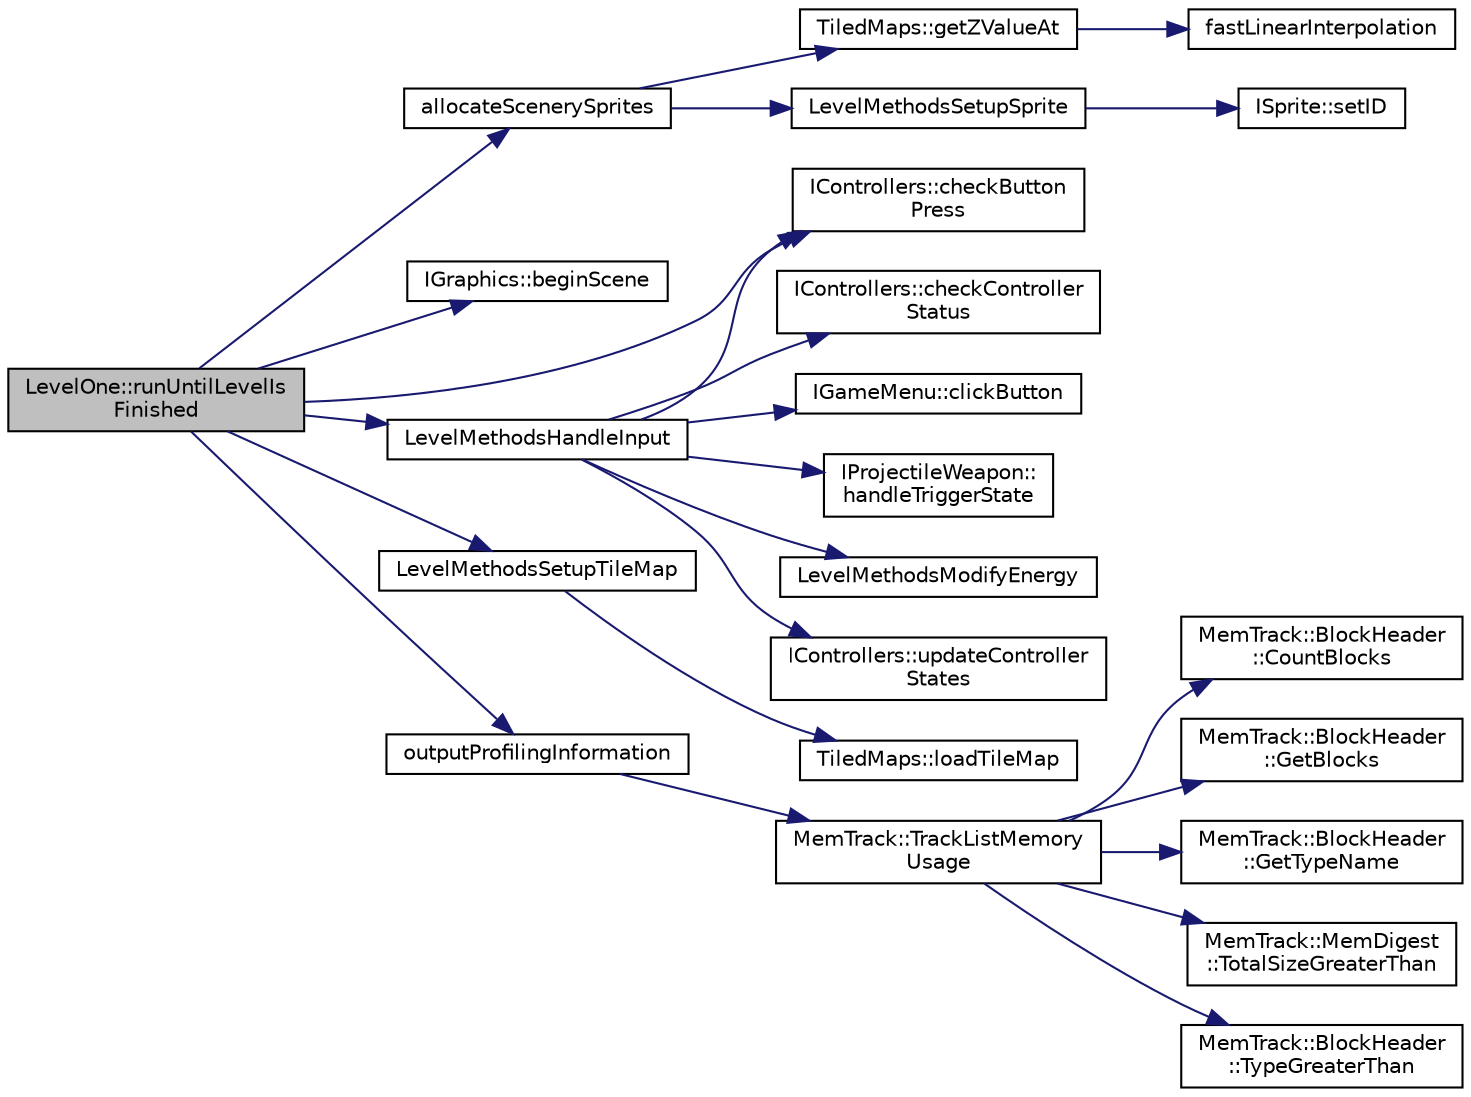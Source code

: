 digraph "LevelOne::runUntilLevelIsFinished"
{
 // LATEX_PDF_SIZE
  edge [fontname="Helvetica",fontsize="10",labelfontname="Helvetica",labelfontsize="10"];
  node [fontname="Helvetica",fontsize="10",shape=record];
  rankdir="LR";
  Node1 [label="LevelOne::runUntilLevelIs\lFinished",height=0.2,width=0.4,color="black", fillcolor="grey75", style="filled", fontcolor="black",tooltip="Indicates that the level will loop internally handling all input, and output (audio,..."];
  Node1 -> Node2 [color="midnightblue",fontsize="10",style="solid",fontname="Helvetica"];
  Node2 [label="allocateScenerySprites",height=0.2,width=0.4,color="black", fillcolor="white", style="filled",URL="$_level_one_8cpp.html#aa91dc3dd11adcac277b491be9198b469",tooltip=" "];
  Node2 -> Node3 [color="midnightblue",fontsize="10",style="solid",fontname="Helvetica"];
  Node3 [label="TiledMaps::getZValueAt",height=0.2,width=0.4,color="black", fillcolor="white", style="filled",URL="$class_tiled_maps.html#a57567dc109ceeba897d57525cc1b820a",tooltip=" "];
  Node3 -> Node4 [color="midnightblue",fontsize="10",style="solid",fontname="Helvetica"];
  Node4 [label="fastLinearInterpolation",height=0.2,width=0.4,color="black", fillcolor="white", style="filled",URL="$fast_vectors_8cpp.html#a1a5423cb7330784982bbd52908de9da4",tooltip=" "];
  Node2 -> Node5 [color="midnightblue",fontsize="10",style="solid",fontname="Helvetica"];
  Node5 [label="LevelMethodsSetupSprite",height=0.2,width=0.4,color="black", fillcolor="white", style="filled",URL="$_level_methods_8cpp.html#a401d1e8b9ca756d47ceabc972779ef38",tooltip=" "];
  Node5 -> Node6 [color="midnightblue",fontsize="10",style="solid",fontname="Helvetica"];
  Node6 [label="ISprite::setID",height=0.2,width=0.4,color="black", fillcolor="white", style="filled",URL="$class_i_sprite.html#a1f16a3f8d86dff3cb09901e507ba7e97",tooltip=" "];
  Node1 -> Node7 [color="midnightblue",fontsize="10",style="solid",fontname="Helvetica"];
  Node7 [label="IGraphics::beginScene",height=0.2,width=0.4,color="black", fillcolor="white", style="filled",URL="$class_i_graphics.html#af5d8abf1dab44be02d37f9ae0b8430a1",tooltip="Prepares a scene for rendering in the specified environment /summary>"];
  Node1 -> Node8 [color="midnightblue",fontsize="10",style="solid",fontname="Helvetica"];
  Node8 [label="IControllers::checkButton\lPress",height=0.2,width=0.4,color="black", fillcolor="white", style="filled",URL="$class_i_controllers.html#a0c094e58f5eef47724341c44279f6b3a",tooltip=" "];
  Node1 -> Node9 [color="midnightblue",fontsize="10",style="solid",fontname="Helvetica"];
  Node9 [label="LevelMethodsHandleInput",height=0.2,width=0.4,color="black", fillcolor="white", style="filled",URL="$_level_methods_8cpp.html#ae92598e0dde05102475e73bb7a161602",tooltip="// Updates the controller state and modifies actions based on controller state, returns true if home ..."];
  Node9 -> Node8 [color="midnightblue",fontsize="10",style="solid",fontname="Helvetica"];
  Node9 -> Node10 [color="midnightblue",fontsize="10",style="solid",fontname="Helvetica"];
  Node10 [label="IControllers::checkController\lStatus",height=0.2,width=0.4,color="black", fillcolor="white", style="filled",URL="$class_i_controllers.html#a3b48a4c38334614b878dc3a5dc0e3340",tooltip=" "];
  Node9 -> Node11 [color="midnightblue",fontsize="10",style="solid",fontname="Helvetica"];
  Node11 [label="IGameMenu::clickButton",height=0.2,width=0.4,color="black", fillcolor="white", style="filled",URL="$class_i_game_menu.html#a0f720c2d82a421065a83265948df86e1",tooltip=" "];
  Node9 -> Node12 [color="midnightblue",fontsize="10",style="solid",fontname="Helvetica"];
  Node12 [label="IProjectileWeapon::\lhandleTriggerState",height=0.2,width=0.4,color="black", fillcolor="white", style="filled",URL="$class_i_projectile_weapon.html#afd1e6fbba4e3721639c0ca999be8e8d3",tooltip=" "];
  Node9 -> Node13 [color="midnightblue",fontsize="10",style="solid",fontname="Helvetica"];
  Node13 [label="LevelMethodsModifyEnergy",height=0.2,width=0.4,color="black", fillcolor="white", style="filled",URL="$_level_methods_8cpp.html#ae2b42fb2944936dcc6a5683cd4ca52a7",tooltip=" "];
  Node9 -> Node14 [color="midnightblue",fontsize="10",style="solid",fontname="Helvetica"];
  Node14 [label="IControllers::updateController\lStates",height=0.2,width=0.4,color="black", fillcolor="white", style="filled",URL="$class_i_controllers.html#a899274bf83719f120b82c612e60fe31b",tooltip="A call to this will update all of the most recent controller states ... /summary>"];
  Node1 -> Node15 [color="midnightblue",fontsize="10",style="solid",fontname="Helvetica"];
  Node15 [label="LevelMethodsSetupTileMap",height=0.2,width=0.4,color="black", fillcolor="white", style="filled",URL="$_level_methods_8cpp.html#a2fce9a81c47e8df6492f4b3de193229c",tooltip="Takes a null tilemap reference and turns it into something beautiful"];
  Node15 -> Node16 [color="midnightblue",fontsize="10",style="solid",fontname="Helvetica"];
  Node16 [label="TiledMaps::loadTileMap",height=0.2,width=0.4,color="black", fillcolor="white", style="filled",URL="$class_tiled_maps.html#aee4d854a24b13a170e3a55a94e3bd12d",tooltip=" "];
  Node1 -> Node17 [color="midnightblue",fontsize="10",style="solid",fontname="Helvetica"];
  Node17 [label="outputProfilingInformation",height=0.2,width=0.4,color="black", fillcolor="white", style="filled",URL="$_profiler_8cpp.html#af6f4d8d9d59f722dbabada97519b0d52",tooltip=" "];
  Node17 -> Node18 [color="midnightblue",fontsize="10",style="solid",fontname="Helvetica"];
  Node18 [label="MemTrack::TrackListMemory\lUsage",height=0.2,width=0.4,color="black", fillcolor="white", style="filled",URL="$namespace_mem_track.html#a7745e0f9bd319b8f0785fc879b24b02e",tooltip=" "];
  Node18 -> Node19 [color="midnightblue",fontsize="10",style="solid",fontname="Helvetica"];
  Node19 [label="MemTrack::BlockHeader\l::CountBlocks",height=0.2,width=0.4,color="black", fillcolor="white", style="filled",URL="$class_mem_track_1_1_block_header.html#ae57e5e9fcbc414cc37b05c49d2424c39",tooltip=" "];
  Node18 -> Node20 [color="midnightblue",fontsize="10",style="solid",fontname="Helvetica"];
  Node20 [label="MemTrack::BlockHeader\l::GetBlocks",height=0.2,width=0.4,color="black", fillcolor="white", style="filled",URL="$class_mem_track_1_1_block_header.html#a66b917e29ed5fe282e93cada27a4d8f8",tooltip=" "];
  Node18 -> Node21 [color="midnightblue",fontsize="10",style="solid",fontname="Helvetica"];
  Node21 [label="MemTrack::BlockHeader\l::GetTypeName",height=0.2,width=0.4,color="black", fillcolor="white", style="filled",URL="$class_mem_track_1_1_block_header.html#af44bf935fa81fe16dcbe3956a1b4031f",tooltip=" "];
  Node18 -> Node22 [color="midnightblue",fontsize="10",style="solid",fontname="Helvetica"];
  Node22 [label="MemTrack::MemDigest\l::TotalSizeGreaterThan",height=0.2,width=0.4,color="black", fillcolor="white", style="filled",URL="$struct_mem_track_1_1_mem_digest.html#a9691440567cbac820e9e1631b5a3531d",tooltip=" "];
  Node18 -> Node23 [color="midnightblue",fontsize="10",style="solid",fontname="Helvetica"];
  Node23 [label="MemTrack::BlockHeader\l::TypeGreaterThan",height=0.2,width=0.4,color="black", fillcolor="white", style="filled",URL="$class_mem_track_1_1_block_header.html#a8e817ac9a699b5bc7b9f0ea93cd48984",tooltip=" "];
}
